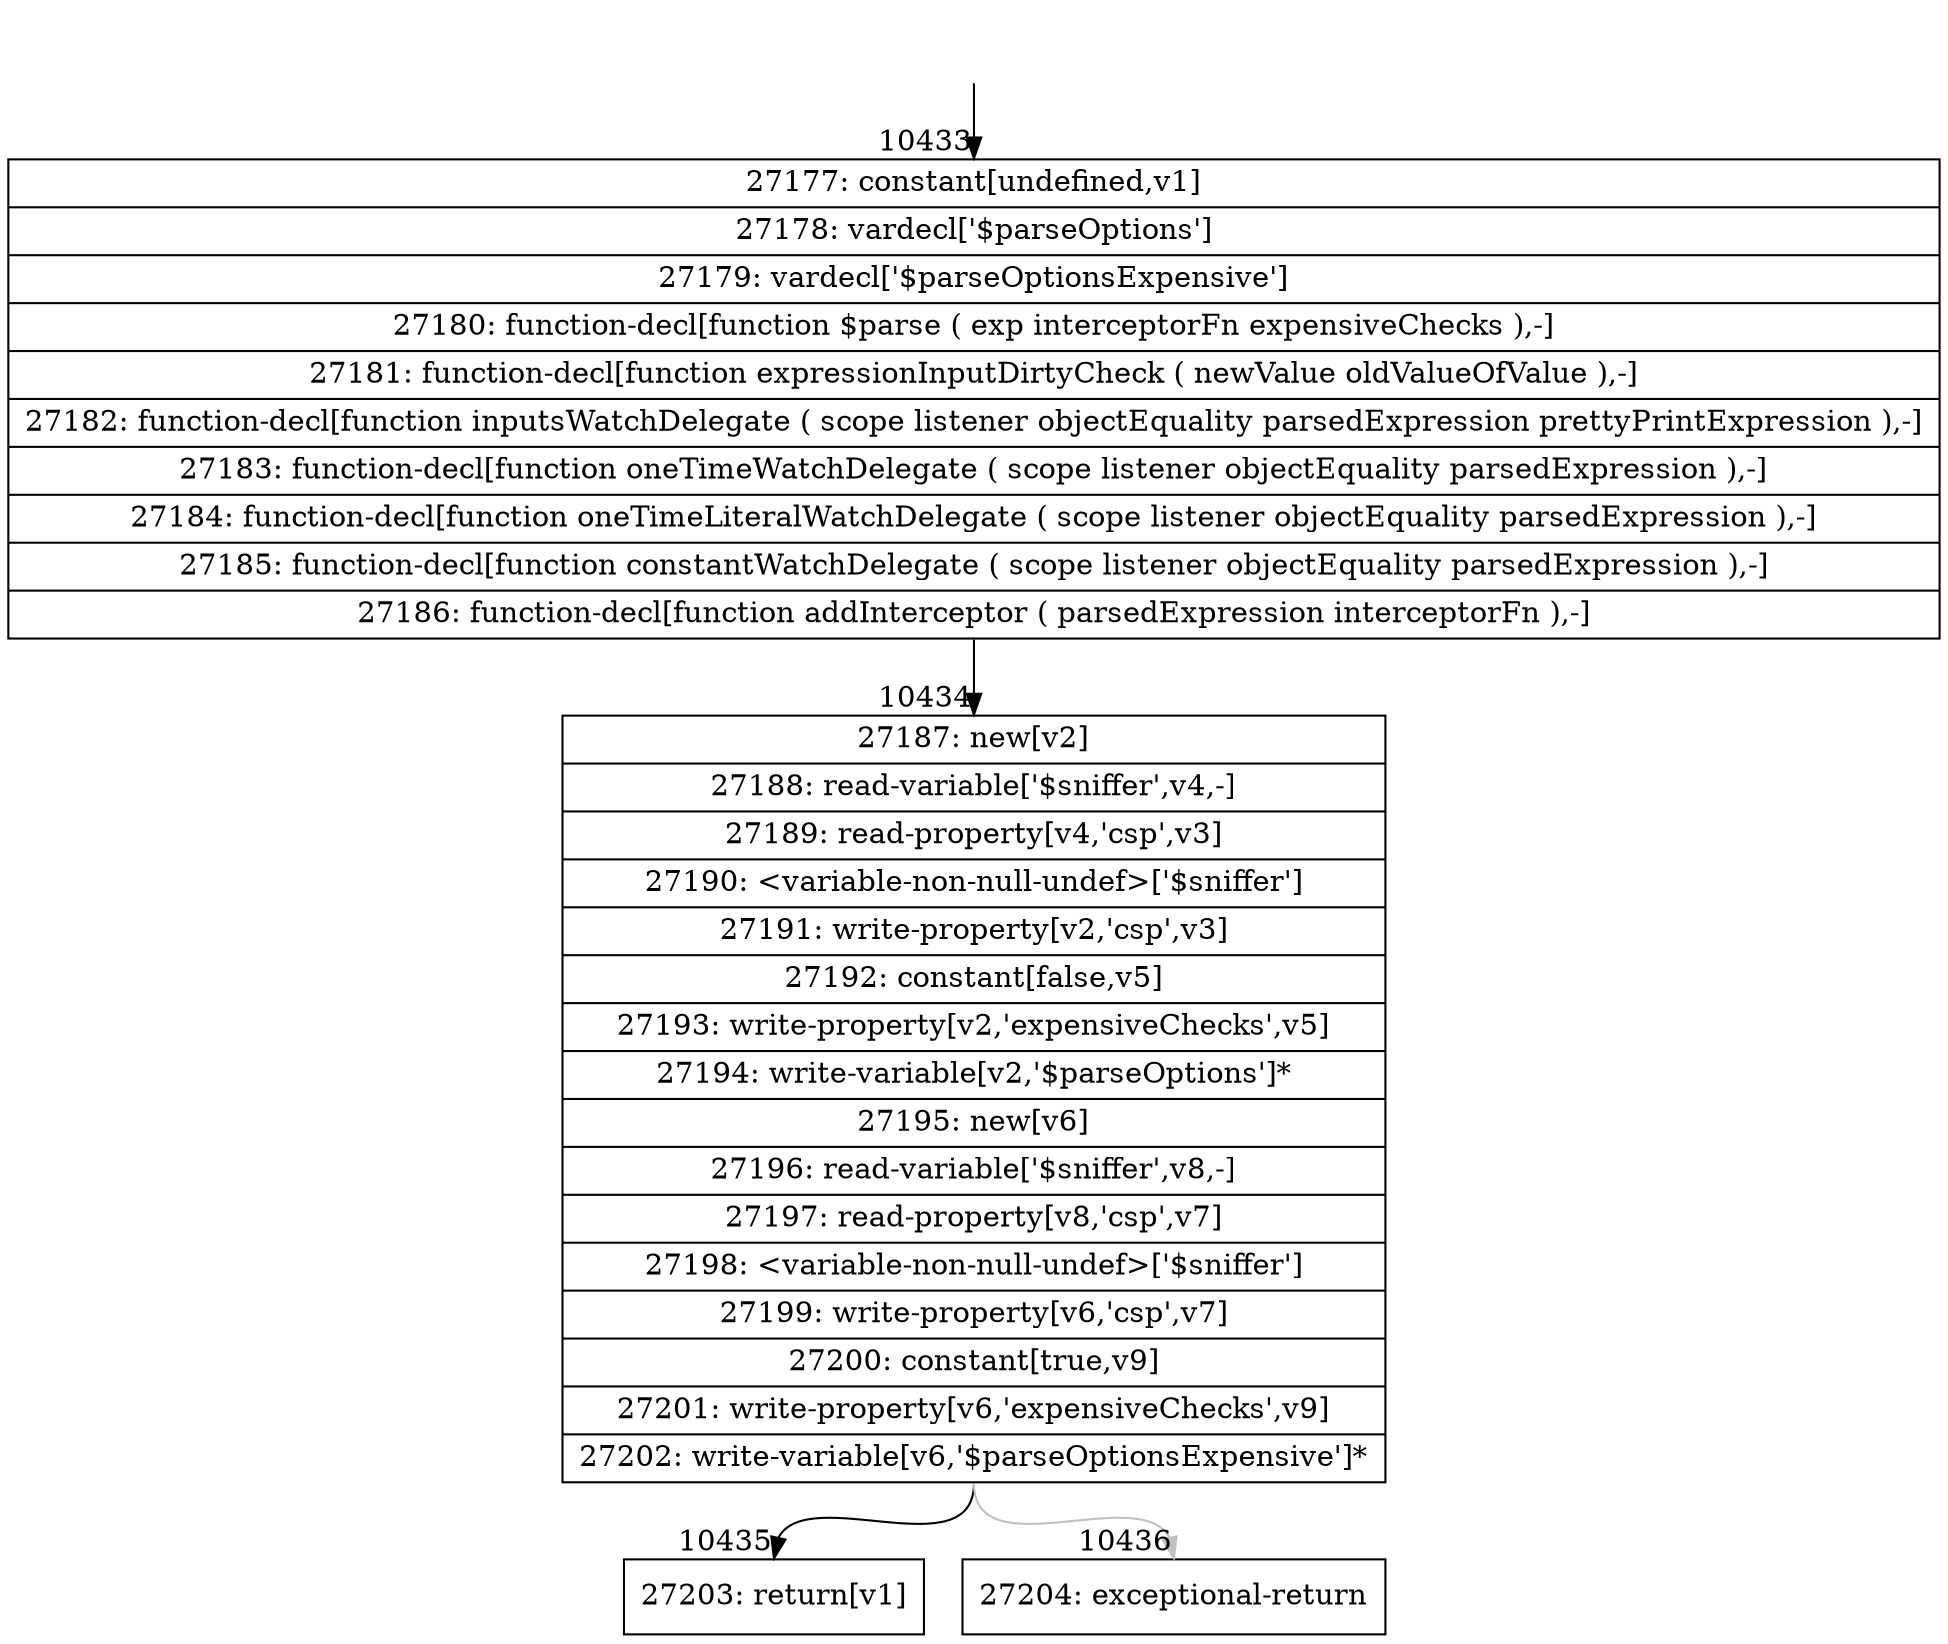 digraph {
rankdir="TD"
BB_entry769[shape=none,label=""];
BB_entry769 -> BB10433 [tailport=s, headport=n, headlabel="    10433"]
BB10433 [shape=record label="{27177: constant[undefined,v1]|27178: vardecl['$parseOptions']|27179: vardecl['$parseOptionsExpensive']|27180: function-decl[function $parse ( exp interceptorFn expensiveChecks ),-]|27181: function-decl[function expressionInputDirtyCheck ( newValue oldValueOfValue ),-]|27182: function-decl[function inputsWatchDelegate ( scope listener objectEquality parsedExpression prettyPrintExpression ),-]|27183: function-decl[function oneTimeWatchDelegate ( scope listener objectEquality parsedExpression ),-]|27184: function-decl[function oneTimeLiteralWatchDelegate ( scope listener objectEquality parsedExpression ),-]|27185: function-decl[function constantWatchDelegate ( scope listener objectEquality parsedExpression ),-]|27186: function-decl[function addInterceptor ( parsedExpression interceptorFn ),-]}" ] 
BB10433 -> BB10434 [tailport=s, headport=n, headlabel="      10434"]
BB10434 [shape=record label="{27187: new[v2]|27188: read-variable['$sniffer',v4,-]|27189: read-property[v4,'csp',v3]|27190: \<variable-non-null-undef\>['$sniffer']|27191: write-property[v2,'csp',v3]|27192: constant[false,v5]|27193: write-property[v2,'expensiveChecks',v5]|27194: write-variable[v2,'$parseOptions']*|27195: new[v6]|27196: read-variable['$sniffer',v8,-]|27197: read-property[v8,'csp',v7]|27198: \<variable-non-null-undef\>['$sniffer']|27199: write-property[v6,'csp',v7]|27200: constant[true,v9]|27201: write-property[v6,'expensiveChecks',v9]|27202: write-variable[v6,'$parseOptionsExpensive']*}" ] 
BB10434 -> BB10435 [tailport=s, headport=n, headlabel="      10435"]
BB10434 -> BB10436 [tailport=s, headport=n, color=gray, headlabel="      10436"]
BB10435 [shape=record label="{27203: return[v1]}" ] 
BB10436 [shape=record label="{27204: exceptional-return}" ] 
//#$~ 14250
}
